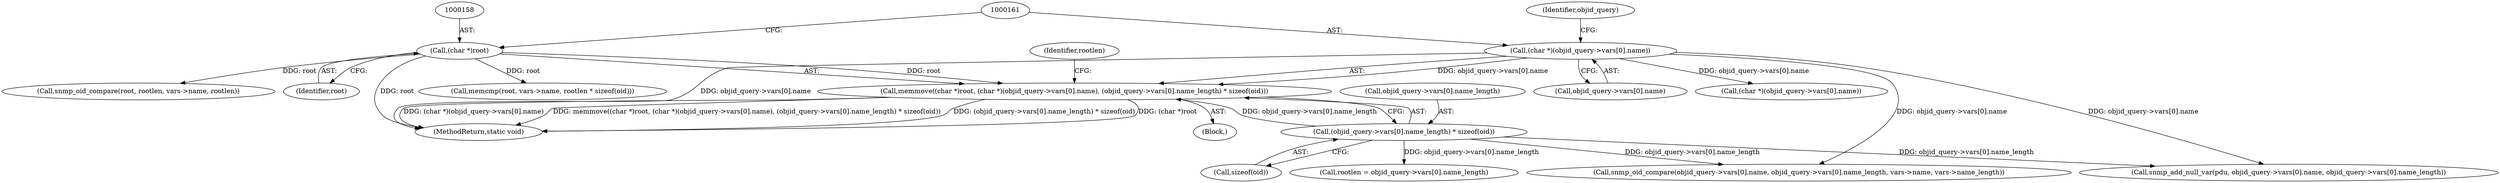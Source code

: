 digraph "0_php_cab1c3b3708eead315e033359d07049b23b147a3_5@API" {
"1000156" [label="(Call,memmove((char *)root, (char *)(objid_query->vars[0].name), (objid_query->vars[0].name_length) * sizeof(oid)))"];
"1000157" [label="(Call,(char *)root)"];
"1000160" [label="(Call,(char *)(objid_query->vars[0].name))"];
"1000169" [label="(Call,(objid_query->vars[0].name_length) * sizeof(oid))"];
"1000854" [label="(Call,snmp_oid_compare(objid_query->vars[0].name, objid_query->vars[0].name_length, vars->name, vars->name_length))"];
"1000156" [label="(Call,memmove((char *)root, (char *)(objid_query->vars[0].name), (objid_query->vars[0].name_length) * sizeof(oid)))"];
"1000576" [label="(Call,memcmp(root, vars->name, rootlen * sizeof(oid)))"];
"1000268" [label="(Call,snmp_add_null_var(pdu, objid_query->vars[0].name, objid_query->vars[0].name_length))"];
"1000180" [label="(Identifier,rootlen)"];
"1000177" [label="(Call,sizeof(oid))"];
"1000155" [label="(Block,)"];
"1000159" [label="(Identifier,root)"];
"1000169" [label="(Call,(objid_query->vars[0].name_length) * sizeof(oid))"];
"1000763" [label="(Call,snmp_oid_compare(root, rootlen, vars->name, rootlen))"];
"1000160" [label="(Call,(char *)(objid_query->vars[0].name))"];
"1000162" [label="(Call,objid_query->vars[0].name)"];
"1000893" [label="(Call,(char *)(objid_query->vars[0].name))"];
"1001158" [label="(MethodReturn,static void)"];
"1000170" [label="(Call,objid_query->vars[0].name_length)"];
"1000179" [label="(Call,rootlen = objid_query->vars[0].name_length)"];
"1000173" [label="(Identifier,objid_query)"];
"1000157" [label="(Call,(char *)root)"];
"1000156" -> "1000155"  [label="AST: "];
"1000156" -> "1000169"  [label="CFG: "];
"1000157" -> "1000156"  [label="AST: "];
"1000160" -> "1000156"  [label="AST: "];
"1000169" -> "1000156"  [label="AST: "];
"1000180" -> "1000156"  [label="CFG: "];
"1000156" -> "1001158"  [label="DDG: (objid_query->vars[0].name_length) * sizeof(oid)"];
"1000156" -> "1001158"  [label="DDG: (char *)root"];
"1000156" -> "1001158"  [label="DDG: (char *)(objid_query->vars[0].name)"];
"1000156" -> "1001158"  [label="DDG: memmove((char *)root, (char *)(objid_query->vars[0].name), (objid_query->vars[0].name_length) * sizeof(oid))"];
"1000157" -> "1000156"  [label="DDG: root"];
"1000160" -> "1000156"  [label="DDG: objid_query->vars[0].name"];
"1000169" -> "1000156"  [label="DDG: objid_query->vars[0].name_length"];
"1000157" -> "1000159"  [label="CFG: "];
"1000158" -> "1000157"  [label="AST: "];
"1000159" -> "1000157"  [label="AST: "];
"1000161" -> "1000157"  [label="CFG: "];
"1000157" -> "1001158"  [label="DDG: root"];
"1000157" -> "1000576"  [label="DDG: root"];
"1000157" -> "1000763"  [label="DDG: root"];
"1000160" -> "1000162"  [label="CFG: "];
"1000161" -> "1000160"  [label="AST: "];
"1000162" -> "1000160"  [label="AST: "];
"1000173" -> "1000160"  [label="CFG: "];
"1000160" -> "1001158"  [label="DDG: objid_query->vars[0].name"];
"1000160" -> "1000268"  [label="DDG: objid_query->vars[0].name"];
"1000160" -> "1000854"  [label="DDG: objid_query->vars[0].name"];
"1000160" -> "1000893"  [label="DDG: objid_query->vars[0].name"];
"1000169" -> "1000177"  [label="CFG: "];
"1000170" -> "1000169"  [label="AST: "];
"1000177" -> "1000169"  [label="AST: "];
"1000169" -> "1000179"  [label="DDG: objid_query->vars[0].name_length"];
"1000169" -> "1000268"  [label="DDG: objid_query->vars[0].name_length"];
"1000169" -> "1000854"  [label="DDG: objid_query->vars[0].name_length"];
}
